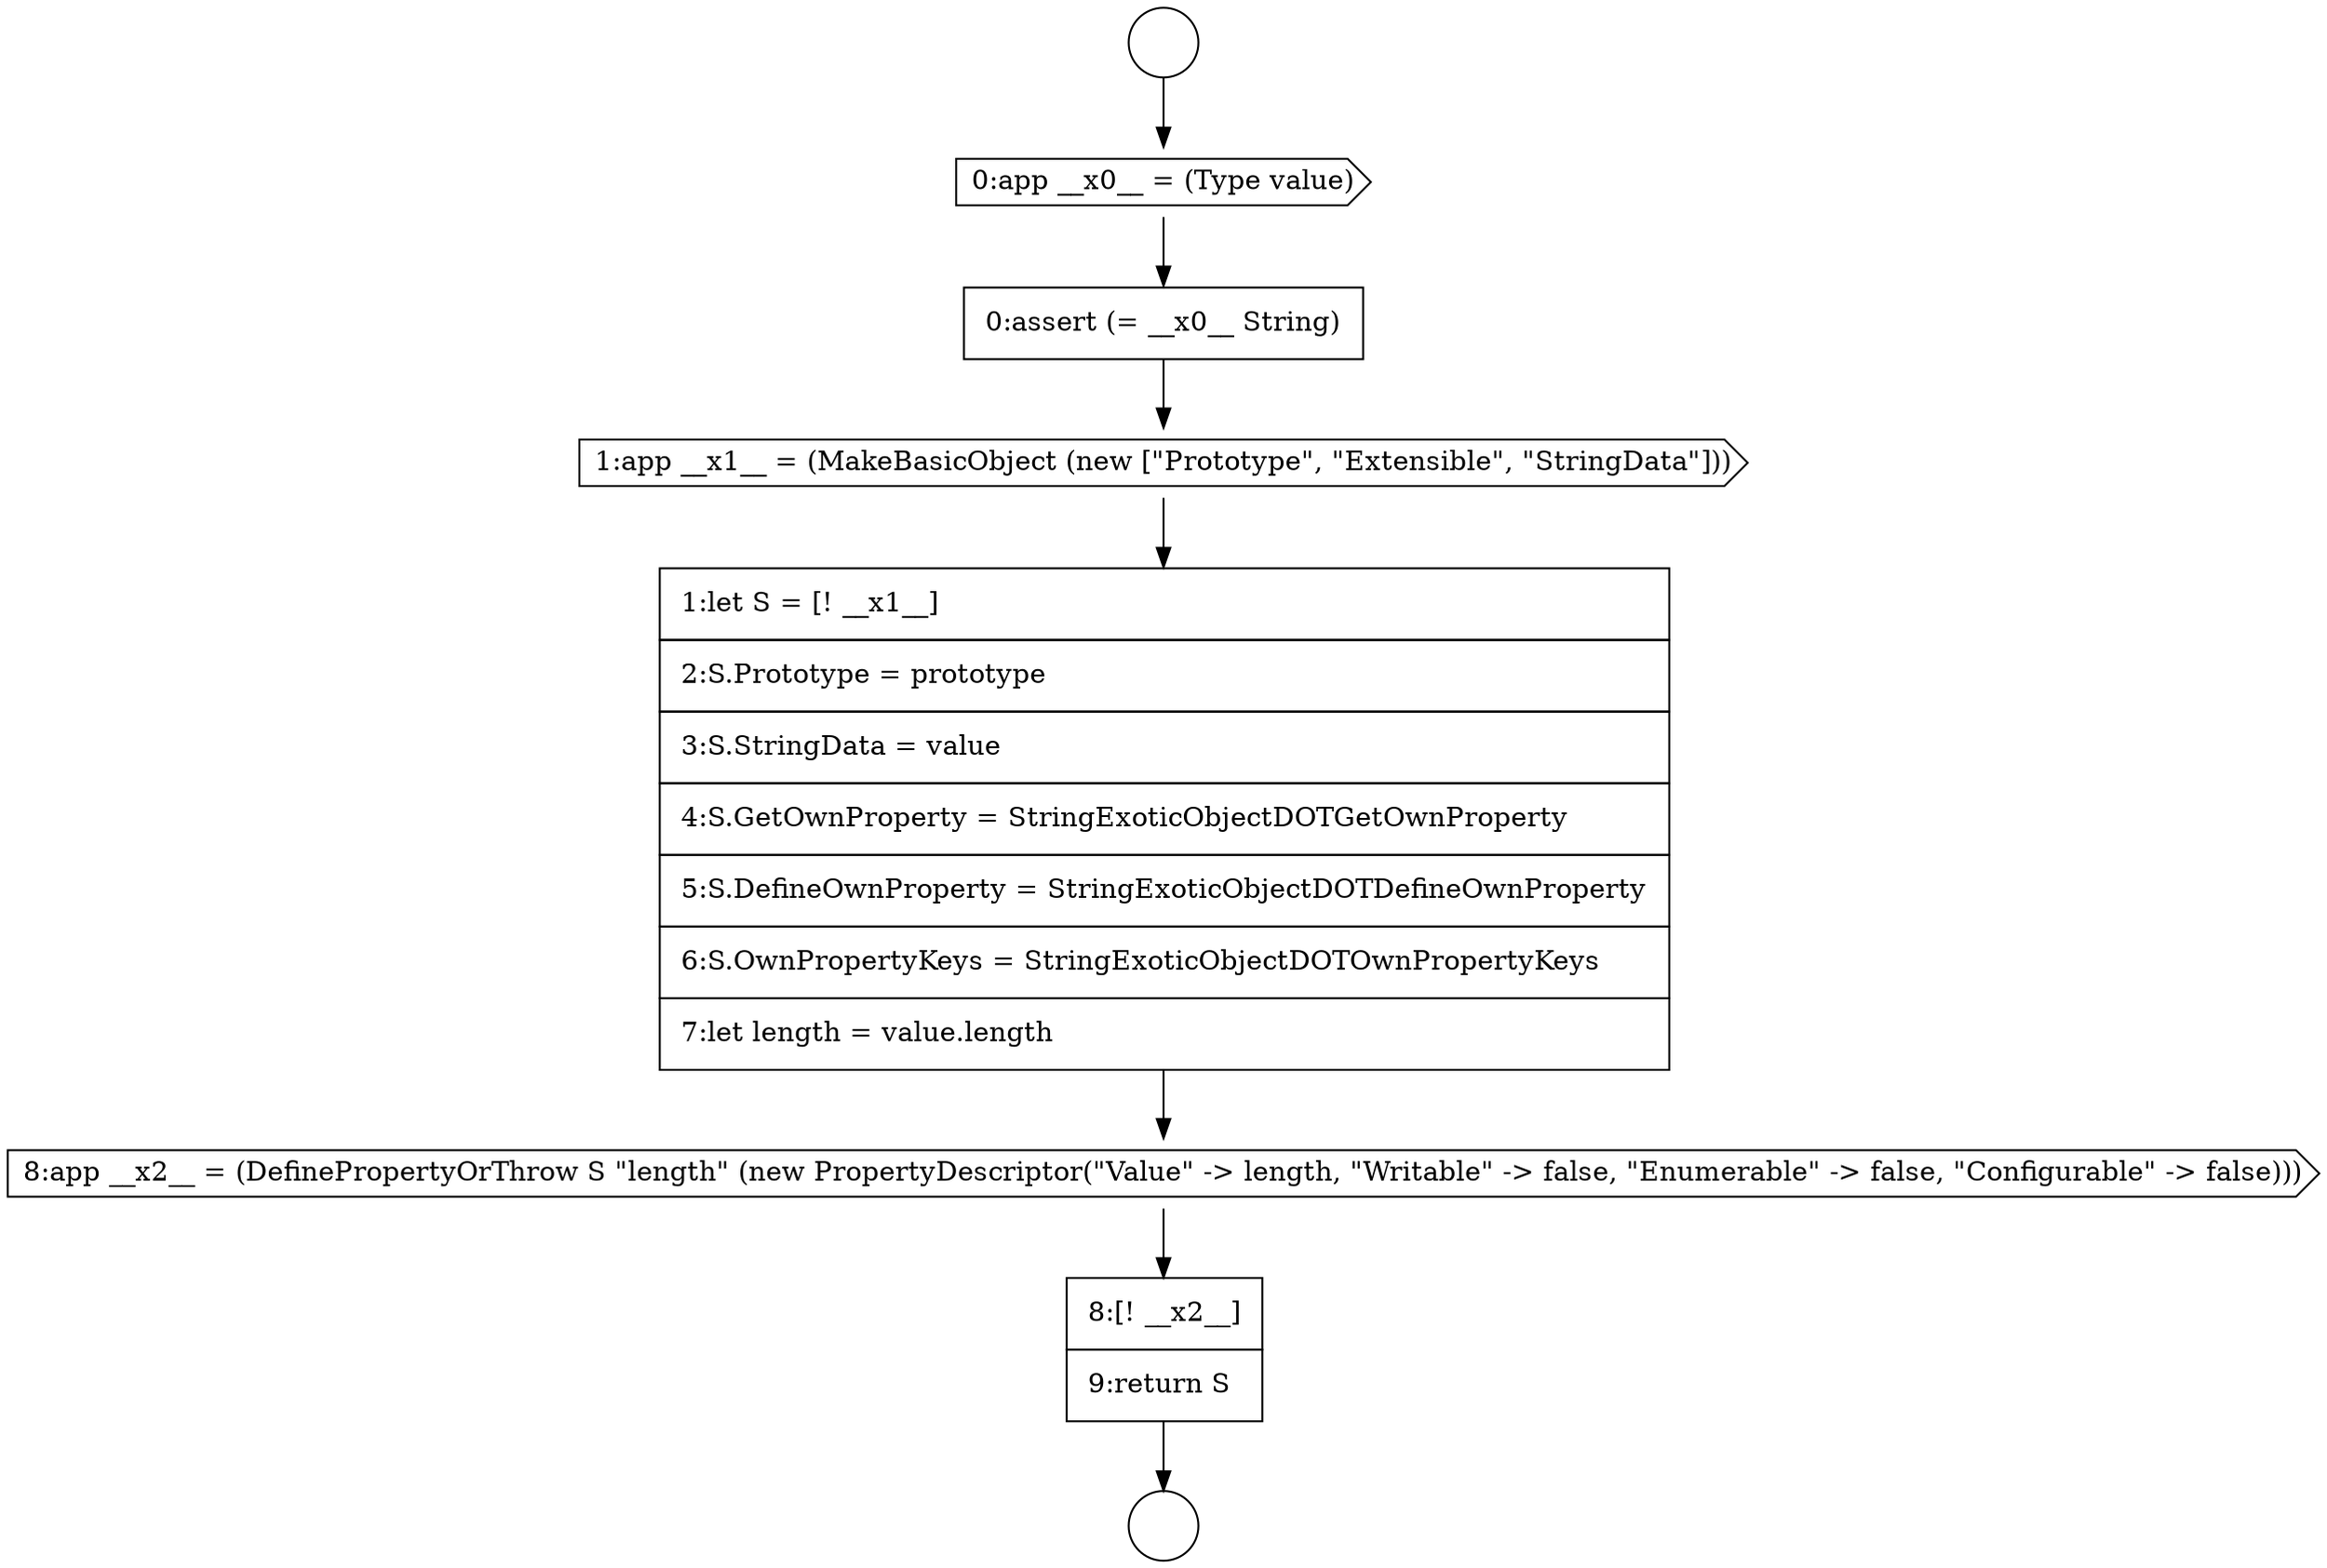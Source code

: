 digraph {
  node2712 [shape=cds, label=<<font color="black">0:app __x0__ = (Type value)</font>> color="black" fillcolor="white" style=filled]
  node2713 [shape=none, margin=0, label=<<font color="black">
    <table border="0" cellborder="1" cellspacing="0" cellpadding="10">
      <tr><td align="left">0:assert (= __x0__ String)</td></tr>
    </table>
  </font>> color="black" fillcolor="white" style=filled]
  node2717 [shape=none, margin=0, label=<<font color="black">
    <table border="0" cellborder="1" cellspacing="0" cellpadding="10">
      <tr><td align="left">8:[! __x2__]</td></tr>
      <tr><td align="left">9:return S</td></tr>
    </table>
  </font>> color="black" fillcolor="white" style=filled]
  node2716 [shape=cds, label=<<font color="black">8:app __x2__ = (DefinePropertyOrThrow S &quot;length&quot; (new PropertyDescriptor(&quot;Value&quot; -&gt; length, &quot;Writable&quot; -&gt; false, &quot;Enumerable&quot; -&gt; false, &quot;Configurable&quot; -&gt; false)))</font>> color="black" fillcolor="white" style=filled]
  node2710 [shape=circle label=" " color="black" fillcolor="white" style=filled]
  node2715 [shape=none, margin=0, label=<<font color="black">
    <table border="0" cellborder="1" cellspacing="0" cellpadding="10">
      <tr><td align="left">1:let S = [! __x1__]</td></tr>
      <tr><td align="left">2:S.Prototype = prototype</td></tr>
      <tr><td align="left">3:S.StringData = value</td></tr>
      <tr><td align="left">4:S.GetOwnProperty = StringExoticObjectDOTGetOwnProperty</td></tr>
      <tr><td align="left">5:S.DefineOwnProperty = StringExoticObjectDOTDefineOwnProperty</td></tr>
      <tr><td align="left">6:S.OwnPropertyKeys = StringExoticObjectDOTOwnPropertyKeys</td></tr>
      <tr><td align="left">7:let length = value.length</td></tr>
    </table>
  </font>> color="black" fillcolor="white" style=filled]
  node2711 [shape=circle label=" " color="black" fillcolor="white" style=filled]
  node2714 [shape=cds, label=<<font color="black">1:app __x1__ = (MakeBasicObject (new [&quot;Prototype&quot;, &quot;Extensible&quot;, &quot;StringData&quot;]))</font>> color="black" fillcolor="white" style=filled]
  node2717 -> node2711 [ color="black"]
  node2713 -> node2714 [ color="black"]
  node2715 -> node2716 [ color="black"]
  node2714 -> node2715 [ color="black"]
  node2712 -> node2713 [ color="black"]
  node2716 -> node2717 [ color="black"]
  node2710 -> node2712 [ color="black"]
}
